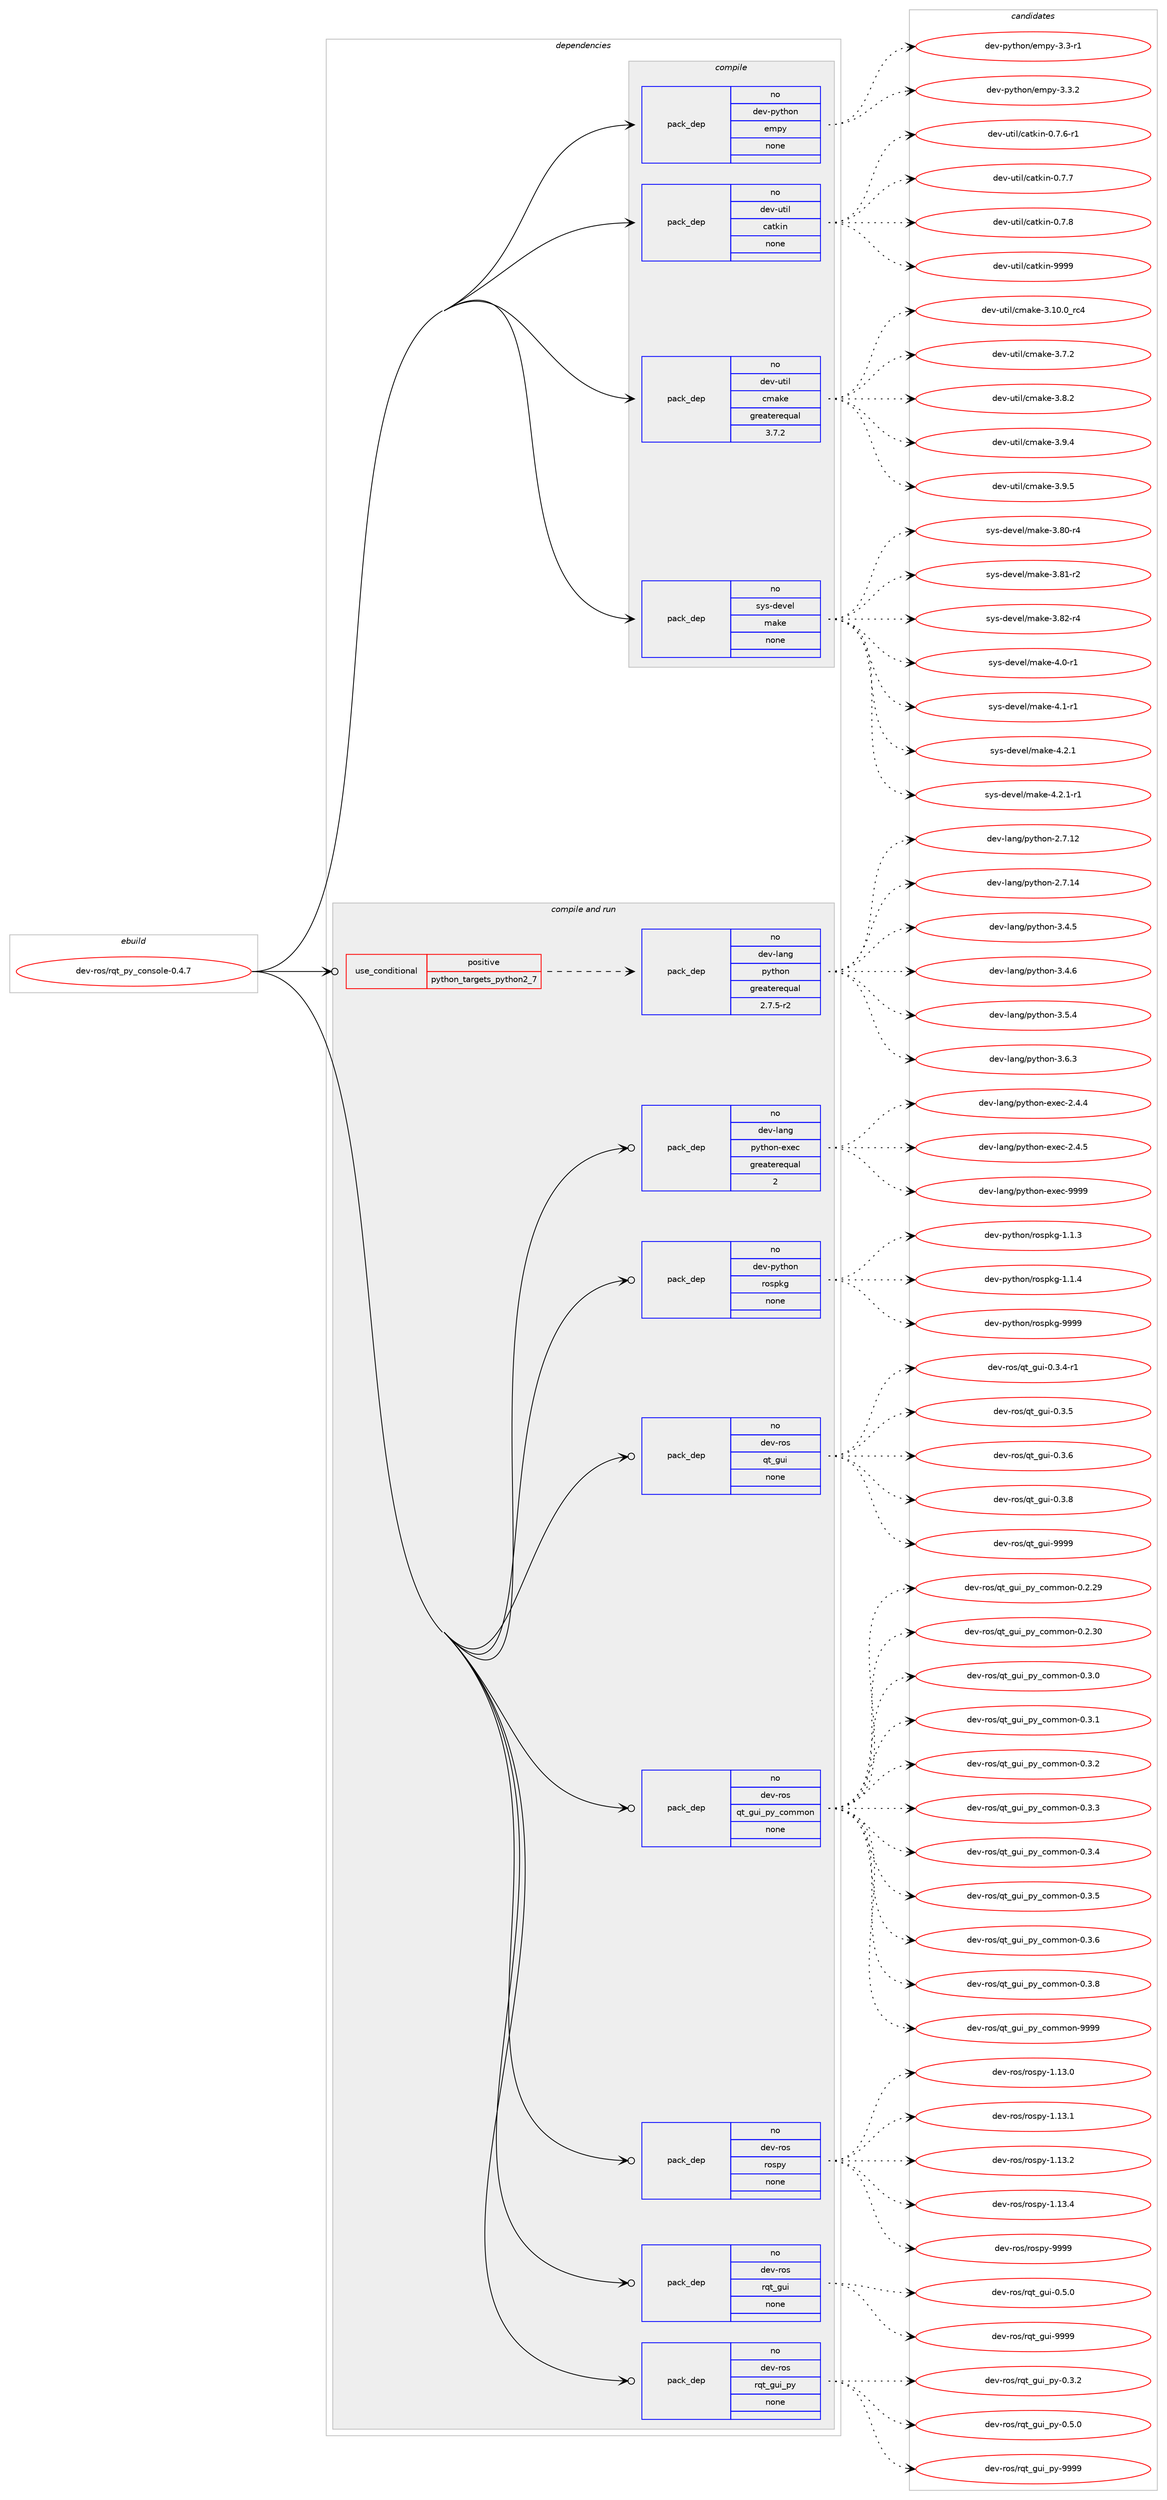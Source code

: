 digraph prolog {

# *************
# Graph options
# *************

newrank=true;
concentrate=true;
compound=true;
graph [rankdir=LR,fontname=Helvetica,fontsize=10,ranksep=1.5];#, ranksep=2.5, nodesep=0.2];
edge  [arrowhead=vee];
node  [fontname=Helvetica,fontsize=10];

# **********
# The ebuild
# **********

subgraph cluster_leftcol {
color=gray;
rank=same;
label=<<i>ebuild</i>>;
id [label="dev-ros/rqt_py_console-0.4.7", color=red, width=4, href="../dev-ros/rqt_py_console-0.4.7.svg"];
}

# ****************
# The dependencies
# ****************

subgraph cluster_midcol {
color=gray;
label=<<i>dependencies</i>>;
subgraph cluster_compile {
fillcolor="#eeeeee";
style=filled;
label=<<i>compile</i>>;
subgraph pack162136 {
dependency213214 [label=<<TABLE BORDER="0" CELLBORDER="1" CELLSPACING="0" CELLPADDING="4" WIDTH="220"><TR><TD ROWSPAN="6" CELLPADDING="30">pack_dep</TD></TR><TR><TD WIDTH="110">no</TD></TR><TR><TD>dev-python</TD></TR><TR><TD>empy</TD></TR><TR><TD>none</TD></TR><TR><TD></TD></TR></TABLE>>, shape=none, color=blue];
}
id:e -> dependency213214:w [weight=20,style="solid",arrowhead="vee"];
subgraph pack162137 {
dependency213215 [label=<<TABLE BORDER="0" CELLBORDER="1" CELLSPACING="0" CELLPADDING="4" WIDTH="220"><TR><TD ROWSPAN="6" CELLPADDING="30">pack_dep</TD></TR><TR><TD WIDTH="110">no</TD></TR><TR><TD>dev-util</TD></TR><TR><TD>catkin</TD></TR><TR><TD>none</TD></TR><TR><TD></TD></TR></TABLE>>, shape=none, color=blue];
}
id:e -> dependency213215:w [weight=20,style="solid",arrowhead="vee"];
subgraph pack162138 {
dependency213216 [label=<<TABLE BORDER="0" CELLBORDER="1" CELLSPACING="0" CELLPADDING="4" WIDTH="220"><TR><TD ROWSPAN="6" CELLPADDING="30">pack_dep</TD></TR><TR><TD WIDTH="110">no</TD></TR><TR><TD>dev-util</TD></TR><TR><TD>cmake</TD></TR><TR><TD>greaterequal</TD></TR><TR><TD>3.7.2</TD></TR></TABLE>>, shape=none, color=blue];
}
id:e -> dependency213216:w [weight=20,style="solid",arrowhead="vee"];
subgraph pack162139 {
dependency213217 [label=<<TABLE BORDER="0" CELLBORDER="1" CELLSPACING="0" CELLPADDING="4" WIDTH="220"><TR><TD ROWSPAN="6" CELLPADDING="30">pack_dep</TD></TR><TR><TD WIDTH="110">no</TD></TR><TR><TD>sys-devel</TD></TR><TR><TD>make</TD></TR><TR><TD>none</TD></TR><TR><TD></TD></TR></TABLE>>, shape=none, color=blue];
}
id:e -> dependency213217:w [weight=20,style="solid",arrowhead="vee"];
}
subgraph cluster_compileandrun {
fillcolor="#eeeeee";
style=filled;
label=<<i>compile and run</i>>;
subgraph cond47088 {
dependency213218 [label=<<TABLE BORDER="0" CELLBORDER="1" CELLSPACING="0" CELLPADDING="4"><TR><TD ROWSPAN="3" CELLPADDING="10">use_conditional</TD></TR><TR><TD>positive</TD></TR><TR><TD>python_targets_python2_7</TD></TR></TABLE>>, shape=none, color=red];
subgraph pack162140 {
dependency213219 [label=<<TABLE BORDER="0" CELLBORDER="1" CELLSPACING="0" CELLPADDING="4" WIDTH="220"><TR><TD ROWSPAN="6" CELLPADDING="30">pack_dep</TD></TR><TR><TD WIDTH="110">no</TD></TR><TR><TD>dev-lang</TD></TR><TR><TD>python</TD></TR><TR><TD>greaterequal</TD></TR><TR><TD>2.7.5-r2</TD></TR></TABLE>>, shape=none, color=blue];
}
dependency213218:e -> dependency213219:w [weight=20,style="dashed",arrowhead="vee"];
}
id:e -> dependency213218:w [weight=20,style="solid",arrowhead="odotvee"];
subgraph pack162141 {
dependency213220 [label=<<TABLE BORDER="0" CELLBORDER="1" CELLSPACING="0" CELLPADDING="4" WIDTH="220"><TR><TD ROWSPAN="6" CELLPADDING="30">pack_dep</TD></TR><TR><TD WIDTH="110">no</TD></TR><TR><TD>dev-lang</TD></TR><TR><TD>python-exec</TD></TR><TR><TD>greaterequal</TD></TR><TR><TD>2</TD></TR></TABLE>>, shape=none, color=blue];
}
id:e -> dependency213220:w [weight=20,style="solid",arrowhead="odotvee"];
subgraph pack162142 {
dependency213221 [label=<<TABLE BORDER="0" CELLBORDER="1" CELLSPACING="0" CELLPADDING="4" WIDTH="220"><TR><TD ROWSPAN="6" CELLPADDING="30">pack_dep</TD></TR><TR><TD WIDTH="110">no</TD></TR><TR><TD>dev-python</TD></TR><TR><TD>rospkg</TD></TR><TR><TD>none</TD></TR><TR><TD></TD></TR></TABLE>>, shape=none, color=blue];
}
id:e -> dependency213221:w [weight=20,style="solid",arrowhead="odotvee"];
subgraph pack162143 {
dependency213222 [label=<<TABLE BORDER="0" CELLBORDER="1" CELLSPACING="0" CELLPADDING="4" WIDTH="220"><TR><TD ROWSPAN="6" CELLPADDING="30">pack_dep</TD></TR><TR><TD WIDTH="110">no</TD></TR><TR><TD>dev-ros</TD></TR><TR><TD>qt_gui</TD></TR><TR><TD>none</TD></TR><TR><TD></TD></TR></TABLE>>, shape=none, color=blue];
}
id:e -> dependency213222:w [weight=20,style="solid",arrowhead="odotvee"];
subgraph pack162144 {
dependency213223 [label=<<TABLE BORDER="0" CELLBORDER="1" CELLSPACING="0" CELLPADDING="4" WIDTH="220"><TR><TD ROWSPAN="6" CELLPADDING="30">pack_dep</TD></TR><TR><TD WIDTH="110">no</TD></TR><TR><TD>dev-ros</TD></TR><TR><TD>qt_gui_py_common</TD></TR><TR><TD>none</TD></TR><TR><TD></TD></TR></TABLE>>, shape=none, color=blue];
}
id:e -> dependency213223:w [weight=20,style="solid",arrowhead="odotvee"];
subgraph pack162145 {
dependency213224 [label=<<TABLE BORDER="0" CELLBORDER="1" CELLSPACING="0" CELLPADDING="4" WIDTH="220"><TR><TD ROWSPAN="6" CELLPADDING="30">pack_dep</TD></TR><TR><TD WIDTH="110">no</TD></TR><TR><TD>dev-ros</TD></TR><TR><TD>rospy</TD></TR><TR><TD>none</TD></TR><TR><TD></TD></TR></TABLE>>, shape=none, color=blue];
}
id:e -> dependency213224:w [weight=20,style="solid",arrowhead="odotvee"];
subgraph pack162146 {
dependency213225 [label=<<TABLE BORDER="0" CELLBORDER="1" CELLSPACING="0" CELLPADDING="4" WIDTH="220"><TR><TD ROWSPAN="6" CELLPADDING="30">pack_dep</TD></TR><TR><TD WIDTH="110">no</TD></TR><TR><TD>dev-ros</TD></TR><TR><TD>rqt_gui</TD></TR><TR><TD>none</TD></TR><TR><TD></TD></TR></TABLE>>, shape=none, color=blue];
}
id:e -> dependency213225:w [weight=20,style="solid",arrowhead="odotvee"];
subgraph pack162147 {
dependency213226 [label=<<TABLE BORDER="0" CELLBORDER="1" CELLSPACING="0" CELLPADDING="4" WIDTH="220"><TR><TD ROWSPAN="6" CELLPADDING="30">pack_dep</TD></TR><TR><TD WIDTH="110">no</TD></TR><TR><TD>dev-ros</TD></TR><TR><TD>rqt_gui_py</TD></TR><TR><TD>none</TD></TR><TR><TD></TD></TR></TABLE>>, shape=none, color=blue];
}
id:e -> dependency213226:w [weight=20,style="solid",arrowhead="odotvee"];
}
subgraph cluster_run {
fillcolor="#eeeeee";
style=filled;
label=<<i>run</i>>;
}
}

# **************
# The candidates
# **************

subgraph cluster_choices {
rank=same;
color=gray;
label=<<i>candidates</i>>;

subgraph choice162136 {
color=black;
nodesep=1;
choice1001011184511212111610411111047101109112121455146514511449 [label="dev-python/empy-3.3-r1", color=red, width=4,href="../dev-python/empy-3.3-r1.svg"];
choice1001011184511212111610411111047101109112121455146514650 [label="dev-python/empy-3.3.2", color=red, width=4,href="../dev-python/empy-3.3.2.svg"];
dependency213214:e -> choice1001011184511212111610411111047101109112121455146514511449:w [style=dotted,weight="100"];
dependency213214:e -> choice1001011184511212111610411111047101109112121455146514650:w [style=dotted,weight="100"];
}
subgraph choice162137 {
color=black;
nodesep=1;
choice100101118451171161051084799971161071051104548465546544511449 [label="dev-util/catkin-0.7.6-r1", color=red, width=4,href="../dev-util/catkin-0.7.6-r1.svg"];
choice10010111845117116105108479997116107105110454846554655 [label="dev-util/catkin-0.7.7", color=red, width=4,href="../dev-util/catkin-0.7.7.svg"];
choice10010111845117116105108479997116107105110454846554656 [label="dev-util/catkin-0.7.8", color=red, width=4,href="../dev-util/catkin-0.7.8.svg"];
choice100101118451171161051084799971161071051104557575757 [label="dev-util/catkin-9999", color=red, width=4,href="../dev-util/catkin-9999.svg"];
dependency213215:e -> choice100101118451171161051084799971161071051104548465546544511449:w [style=dotted,weight="100"];
dependency213215:e -> choice10010111845117116105108479997116107105110454846554655:w [style=dotted,weight="100"];
dependency213215:e -> choice10010111845117116105108479997116107105110454846554656:w [style=dotted,weight="100"];
dependency213215:e -> choice100101118451171161051084799971161071051104557575757:w [style=dotted,weight="100"];
}
subgraph choice162138 {
color=black;
nodesep=1;
choice1001011184511711610510847991099710710145514649484648951149952 [label="dev-util/cmake-3.10.0_rc4", color=red, width=4,href="../dev-util/cmake-3.10.0_rc4.svg"];
choice10010111845117116105108479910997107101455146554650 [label="dev-util/cmake-3.7.2", color=red, width=4,href="../dev-util/cmake-3.7.2.svg"];
choice10010111845117116105108479910997107101455146564650 [label="dev-util/cmake-3.8.2", color=red, width=4,href="../dev-util/cmake-3.8.2.svg"];
choice10010111845117116105108479910997107101455146574652 [label="dev-util/cmake-3.9.4", color=red, width=4,href="../dev-util/cmake-3.9.4.svg"];
choice10010111845117116105108479910997107101455146574653 [label="dev-util/cmake-3.9.5", color=red, width=4,href="../dev-util/cmake-3.9.5.svg"];
dependency213216:e -> choice1001011184511711610510847991099710710145514649484648951149952:w [style=dotted,weight="100"];
dependency213216:e -> choice10010111845117116105108479910997107101455146554650:w [style=dotted,weight="100"];
dependency213216:e -> choice10010111845117116105108479910997107101455146564650:w [style=dotted,weight="100"];
dependency213216:e -> choice10010111845117116105108479910997107101455146574652:w [style=dotted,weight="100"];
dependency213216:e -> choice10010111845117116105108479910997107101455146574653:w [style=dotted,weight="100"];
}
subgraph choice162139 {
color=black;
nodesep=1;
choice11512111545100101118101108471099710710145514656484511452 [label="sys-devel/make-3.80-r4", color=red, width=4,href="../sys-devel/make-3.80-r4.svg"];
choice11512111545100101118101108471099710710145514656494511450 [label="sys-devel/make-3.81-r2", color=red, width=4,href="../sys-devel/make-3.81-r2.svg"];
choice11512111545100101118101108471099710710145514656504511452 [label="sys-devel/make-3.82-r4", color=red, width=4,href="../sys-devel/make-3.82-r4.svg"];
choice115121115451001011181011084710997107101455246484511449 [label="sys-devel/make-4.0-r1", color=red, width=4,href="../sys-devel/make-4.0-r1.svg"];
choice115121115451001011181011084710997107101455246494511449 [label="sys-devel/make-4.1-r1", color=red, width=4,href="../sys-devel/make-4.1-r1.svg"];
choice115121115451001011181011084710997107101455246504649 [label="sys-devel/make-4.2.1", color=red, width=4,href="../sys-devel/make-4.2.1.svg"];
choice1151211154510010111810110847109971071014552465046494511449 [label="sys-devel/make-4.2.1-r1", color=red, width=4,href="../sys-devel/make-4.2.1-r1.svg"];
dependency213217:e -> choice11512111545100101118101108471099710710145514656484511452:w [style=dotted,weight="100"];
dependency213217:e -> choice11512111545100101118101108471099710710145514656494511450:w [style=dotted,weight="100"];
dependency213217:e -> choice11512111545100101118101108471099710710145514656504511452:w [style=dotted,weight="100"];
dependency213217:e -> choice115121115451001011181011084710997107101455246484511449:w [style=dotted,weight="100"];
dependency213217:e -> choice115121115451001011181011084710997107101455246494511449:w [style=dotted,weight="100"];
dependency213217:e -> choice115121115451001011181011084710997107101455246504649:w [style=dotted,weight="100"];
dependency213217:e -> choice1151211154510010111810110847109971071014552465046494511449:w [style=dotted,weight="100"];
}
subgraph choice162140 {
color=black;
nodesep=1;
choice10010111845108971101034711212111610411111045504655464950 [label="dev-lang/python-2.7.12", color=red, width=4,href="../dev-lang/python-2.7.12.svg"];
choice10010111845108971101034711212111610411111045504655464952 [label="dev-lang/python-2.7.14", color=red, width=4,href="../dev-lang/python-2.7.14.svg"];
choice100101118451089711010347112121116104111110455146524653 [label="dev-lang/python-3.4.5", color=red, width=4,href="../dev-lang/python-3.4.5.svg"];
choice100101118451089711010347112121116104111110455146524654 [label="dev-lang/python-3.4.6", color=red, width=4,href="../dev-lang/python-3.4.6.svg"];
choice100101118451089711010347112121116104111110455146534652 [label="dev-lang/python-3.5.4", color=red, width=4,href="../dev-lang/python-3.5.4.svg"];
choice100101118451089711010347112121116104111110455146544651 [label="dev-lang/python-3.6.3", color=red, width=4,href="../dev-lang/python-3.6.3.svg"];
dependency213219:e -> choice10010111845108971101034711212111610411111045504655464950:w [style=dotted,weight="100"];
dependency213219:e -> choice10010111845108971101034711212111610411111045504655464952:w [style=dotted,weight="100"];
dependency213219:e -> choice100101118451089711010347112121116104111110455146524653:w [style=dotted,weight="100"];
dependency213219:e -> choice100101118451089711010347112121116104111110455146524654:w [style=dotted,weight="100"];
dependency213219:e -> choice100101118451089711010347112121116104111110455146534652:w [style=dotted,weight="100"];
dependency213219:e -> choice100101118451089711010347112121116104111110455146544651:w [style=dotted,weight="100"];
}
subgraph choice162141 {
color=black;
nodesep=1;
choice1001011184510897110103471121211161041111104510112010199455046524652 [label="dev-lang/python-exec-2.4.4", color=red, width=4,href="../dev-lang/python-exec-2.4.4.svg"];
choice1001011184510897110103471121211161041111104510112010199455046524653 [label="dev-lang/python-exec-2.4.5", color=red, width=4,href="../dev-lang/python-exec-2.4.5.svg"];
choice10010111845108971101034711212111610411111045101120101994557575757 [label="dev-lang/python-exec-9999", color=red, width=4,href="../dev-lang/python-exec-9999.svg"];
dependency213220:e -> choice1001011184510897110103471121211161041111104510112010199455046524652:w [style=dotted,weight="100"];
dependency213220:e -> choice1001011184510897110103471121211161041111104510112010199455046524653:w [style=dotted,weight="100"];
dependency213220:e -> choice10010111845108971101034711212111610411111045101120101994557575757:w [style=dotted,weight="100"];
}
subgraph choice162142 {
color=black;
nodesep=1;
choice1001011184511212111610411111047114111115112107103454946494651 [label="dev-python/rospkg-1.1.3", color=red, width=4,href="../dev-python/rospkg-1.1.3.svg"];
choice1001011184511212111610411111047114111115112107103454946494652 [label="dev-python/rospkg-1.1.4", color=red, width=4,href="../dev-python/rospkg-1.1.4.svg"];
choice10010111845112121116104111110471141111151121071034557575757 [label="dev-python/rospkg-9999", color=red, width=4,href="../dev-python/rospkg-9999.svg"];
dependency213221:e -> choice1001011184511212111610411111047114111115112107103454946494651:w [style=dotted,weight="100"];
dependency213221:e -> choice1001011184511212111610411111047114111115112107103454946494652:w [style=dotted,weight="100"];
dependency213221:e -> choice10010111845112121116104111110471141111151121071034557575757:w [style=dotted,weight="100"];
}
subgraph choice162143 {
color=black;
nodesep=1;
choice1001011184511411111547113116951031171054548465146524511449 [label="dev-ros/qt_gui-0.3.4-r1", color=red, width=4,href="../dev-ros/qt_gui-0.3.4-r1.svg"];
choice100101118451141111154711311695103117105454846514653 [label="dev-ros/qt_gui-0.3.5", color=red, width=4,href="../dev-ros/qt_gui-0.3.5.svg"];
choice100101118451141111154711311695103117105454846514654 [label="dev-ros/qt_gui-0.3.6", color=red, width=4,href="../dev-ros/qt_gui-0.3.6.svg"];
choice100101118451141111154711311695103117105454846514656 [label="dev-ros/qt_gui-0.3.8", color=red, width=4,href="../dev-ros/qt_gui-0.3.8.svg"];
choice1001011184511411111547113116951031171054557575757 [label="dev-ros/qt_gui-9999", color=red, width=4,href="../dev-ros/qt_gui-9999.svg"];
dependency213222:e -> choice1001011184511411111547113116951031171054548465146524511449:w [style=dotted,weight="100"];
dependency213222:e -> choice100101118451141111154711311695103117105454846514653:w [style=dotted,weight="100"];
dependency213222:e -> choice100101118451141111154711311695103117105454846514654:w [style=dotted,weight="100"];
dependency213222:e -> choice100101118451141111154711311695103117105454846514656:w [style=dotted,weight="100"];
dependency213222:e -> choice1001011184511411111547113116951031171054557575757:w [style=dotted,weight="100"];
}
subgraph choice162144 {
color=black;
nodesep=1;
choice10010111845114111115471131169510311710595112121959911110910911111045484650465057 [label="dev-ros/qt_gui_py_common-0.2.29", color=red, width=4,href="../dev-ros/qt_gui_py_common-0.2.29.svg"];
choice10010111845114111115471131169510311710595112121959911110910911111045484650465148 [label="dev-ros/qt_gui_py_common-0.2.30", color=red, width=4,href="../dev-ros/qt_gui_py_common-0.2.30.svg"];
choice100101118451141111154711311695103117105951121219599111109109111110454846514648 [label="dev-ros/qt_gui_py_common-0.3.0", color=red, width=4,href="../dev-ros/qt_gui_py_common-0.3.0.svg"];
choice100101118451141111154711311695103117105951121219599111109109111110454846514649 [label="dev-ros/qt_gui_py_common-0.3.1", color=red, width=4,href="../dev-ros/qt_gui_py_common-0.3.1.svg"];
choice100101118451141111154711311695103117105951121219599111109109111110454846514650 [label="dev-ros/qt_gui_py_common-0.3.2", color=red, width=4,href="../dev-ros/qt_gui_py_common-0.3.2.svg"];
choice100101118451141111154711311695103117105951121219599111109109111110454846514651 [label="dev-ros/qt_gui_py_common-0.3.3", color=red, width=4,href="../dev-ros/qt_gui_py_common-0.3.3.svg"];
choice100101118451141111154711311695103117105951121219599111109109111110454846514652 [label="dev-ros/qt_gui_py_common-0.3.4", color=red, width=4,href="../dev-ros/qt_gui_py_common-0.3.4.svg"];
choice100101118451141111154711311695103117105951121219599111109109111110454846514653 [label="dev-ros/qt_gui_py_common-0.3.5", color=red, width=4,href="../dev-ros/qt_gui_py_common-0.3.5.svg"];
choice100101118451141111154711311695103117105951121219599111109109111110454846514654 [label="dev-ros/qt_gui_py_common-0.3.6", color=red, width=4,href="../dev-ros/qt_gui_py_common-0.3.6.svg"];
choice100101118451141111154711311695103117105951121219599111109109111110454846514656 [label="dev-ros/qt_gui_py_common-0.3.8", color=red, width=4,href="../dev-ros/qt_gui_py_common-0.3.8.svg"];
choice1001011184511411111547113116951031171059511212195991111091091111104557575757 [label="dev-ros/qt_gui_py_common-9999", color=red, width=4,href="../dev-ros/qt_gui_py_common-9999.svg"];
dependency213223:e -> choice10010111845114111115471131169510311710595112121959911110910911111045484650465057:w [style=dotted,weight="100"];
dependency213223:e -> choice10010111845114111115471131169510311710595112121959911110910911111045484650465148:w [style=dotted,weight="100"];
dependency213223:e -> choice100101118451141111154711311695103117105951121219599111109109111110454846514648:w [style=dotted,weight="100"];
dependency213223:e -> choice100101118451141111154711311695103117105951121219599111109109111110454846514649:w [style=dotted,weight="100"];
dependency213223:e -> choice100101118451141111154711311695103117105951121219599111109109111110454846514650:w [style=dotted,weight="100"];
dependency213223:e -> choice100101118451141111154711311695103117105951121219599111109109111110454846514651:w [style=dotted,weight="100"];
dependency213223:e -> choice100101118451141111154711311695103117105951121219599111109109111110454846514652:w [style=dotted,weight="100"];
dependency213223:e -> choice100101118451141111154711311695103117105951121219599111109109111110454846514653:w [style=dotted,weight="100"];
dependency213223:e -> choice100101118451141111154711311695103117105951121219599111109109111110454846514654:w [style=dotted,weight="100"];
dependency213223:e -> choice100101118451141111154711311695103117105951121219599111109109111110454846514656:w [style=dotted,weight="100"];
dependency213223:e -> choice1001011184511411111547113116951031171059511212195991111091091111104557575757:w [style=dotted,weight="100"];
}
subgraph choice162145 {
color=black;
nodesep=1;
choice100101118451141111154711411111511212145494649514648 [label="dev-ros/rospy-1.13.0", color=red, width=4,href="../dev-ros/rospy-1.13.0.svg"];
choice100101118451141111154711411111511212145494649514649 [label="dev-ros/rospy-1.13.1", color=red, width=4,href="../dev-ros/rospy-1.13.1.svg"];
choice100101118451141111154711411111511212145494649514650 [label="dev-ros/rospy-1.13.2", color=red, width=4,href="../dev-ros/rospy-1.13.2.svg"];
choice100101118451141111154711411111511212145494649514652 [label="dev-ros/rospy-1.13.4", color=red, width=4,href="../dev-ros/rospy-1.13.4.svg"];
choice10010111845114111115471141111151121214557575757 [label="dev-ros/rospy-9999", color=red, width=4,href="../dev-ros/rospy-9999.svg"];
dependency213224:e -> choice100101118451141111154711411111511212145494649514648:w [style=dotted,weight="100"];
dependency213224:e -> choice100101118451141111154711411111511212145494649514649:w [style=dotted,weight="100"];
dependency213224:e -> choice100101118451141111154711411111511212145494649514650:w [style=dotted,weight="100"];
dependency213224:e -> choice100101118451141111154711411111511212145494649514652:w [style=dotted,weight="100"];
dependency213224:e -> choice10010111845114111115471141111151121214557575757:w [style=dotted,weight="100"];
}
subgraph choice162146 {
color=black;
nodesep=1;
choice100101118451141111154711411311695103117105454846534648 [label="dev-ros/rqt_gui-0.5.0", color=red, width=4,href="../dev-ros/rqt_gui-0.5.0.svg"];
choice1001011184511411111547114113116951031171054557575757 [label="dev-ros/rqt_gui-9999", color=red, width=4,href="../dev-ros/rqt_gui-9999.svg"];
dependency213225:e -> choice100101118451141111154711411311695103117105454846534648:w [style=dotted,weight="100"];
dependency213225:e -> choice1001011184511411111547114113116951031171054557575757:w [style=dotted,weight="100"];
}
subgraph choice162147 {
color=black;
nodesep=1;
choice10010111845114111115471141131169510311710595112121454846514650 [label="dev-ros/rqt_gui_py-0.3.2", color=red, width=4,href="../dev-ros/rqt_gui_py-0.3.2.svg"];
choice10010111845114111115471141131169510311710595112121454846534648 [label="dev-ros/rqt_gui_py-0.5.0", color=red, width=4,href="../dev-ros/rqt_gui_py-0.5.0.svg"];
choice100101118451141111154711411311695103117105951121214557575757 [label="dev-ros/rqt_gui_py-9999", color=red, width=4,href="../dev-ros/rqt_gui_py-9999.svg"];
dependency213226:e -> choice10010111845114111115471141131169510311710595112121454846514650:w [style=dotted,weight="100"];
dependency213226:e -> choice10010111845114111115471141131169510311710595112121454846534648:w [style=dotted,weight="100"];
dependency213226:e -> choice100101118451141111154711411311695103117105951121214557575757:w [style=dotted,weight="100"];
}
}

}
